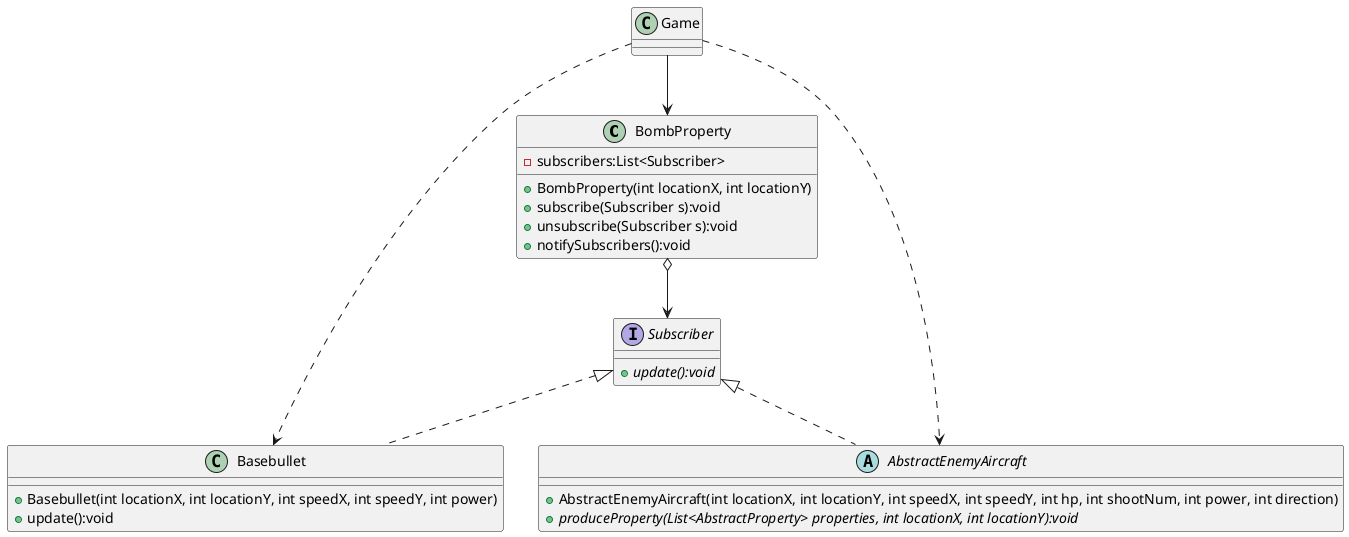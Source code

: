 @startuml
class BombProperty{
- subscribers:List<Subscriber>

+ BombProperty(int locationX, int locationY)
+ subscribe(Subscriber s):void
+ unsubscribe(Subscriber s):void
+ notifySubscribers():void
}

interface Subscriber{
+ {abstract} update():void
}

class Basebullet{
+ Basebullet(int locationX, int locationY, int speedX, int speedY, int power)
+ update():void
}

abstract class AbstractEnemyAircraft{
+ AbstractEnemyAircraft(int locationX, int locationY, int speedX, int speedY, int hp, int shootNum, int power, int direction)
+ {abstract} produceProperty(List<AbstractProperty> properties, int locationX, int locationY):void
}

class Game{
}
BombProperty o--> Subscriber
Subscriber <|.. Basebullet
Subscriber <|.. AbstractEnemyAircraft
Game --> BombProperty
Game ..> AbstractEnemyAircraft
Game ..> Basebullet
@enduml